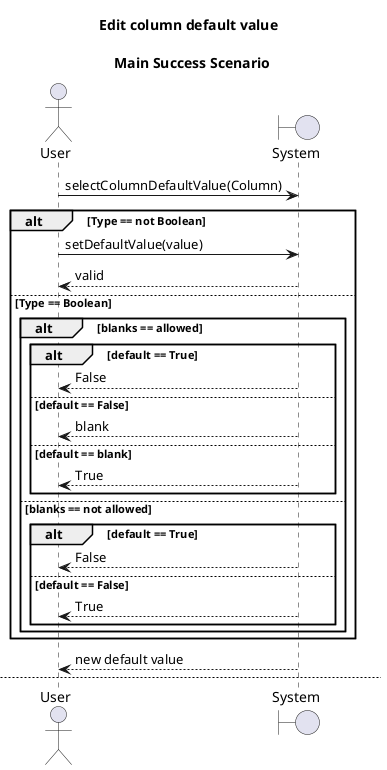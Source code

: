 @startuml
title Edit column default value \n\n Main Success Scenario
Actor User
Boundary System
User -> System: selectColumnDefaultValue(Column)
alt Type == not Boolean

    User -> System: setDefaultValue(value)
    System --> User: valid

else Type == Boolean
    alt blanks == allowed
        alt default == True
            System --> User: False
        else default == False
            System --> User: blank
        else default == blank
            System --> User: True
        end
    else blanks == not allowed
        alt default == True
            System --> User: False
        else default == False
            System --> User: True
        end
    end
end
System --> User: new default value
newpage Invalid non boolean default
User -> System: setDefaultValue(value)
opt Type == not Boolean
loop invalid OR first iteration
alt blanks = notAllowed AND value = blank
        System --> User: invalid
    else Type == String AND value == *empty*
        System --> User: invalid
    else Type == Email AND valueHasExactlyOne@(value) == false
        System --> User: invalid
    else Type == Integer \nAND isDecimalRepresentation(value) == True \nAND hasExtraneousLeadingZeros(value) == False

        System --> User: invalid
    else else
    System --> User: valid
end
end
end
System --> User: new default value
newpage User cancels edit
@enduml